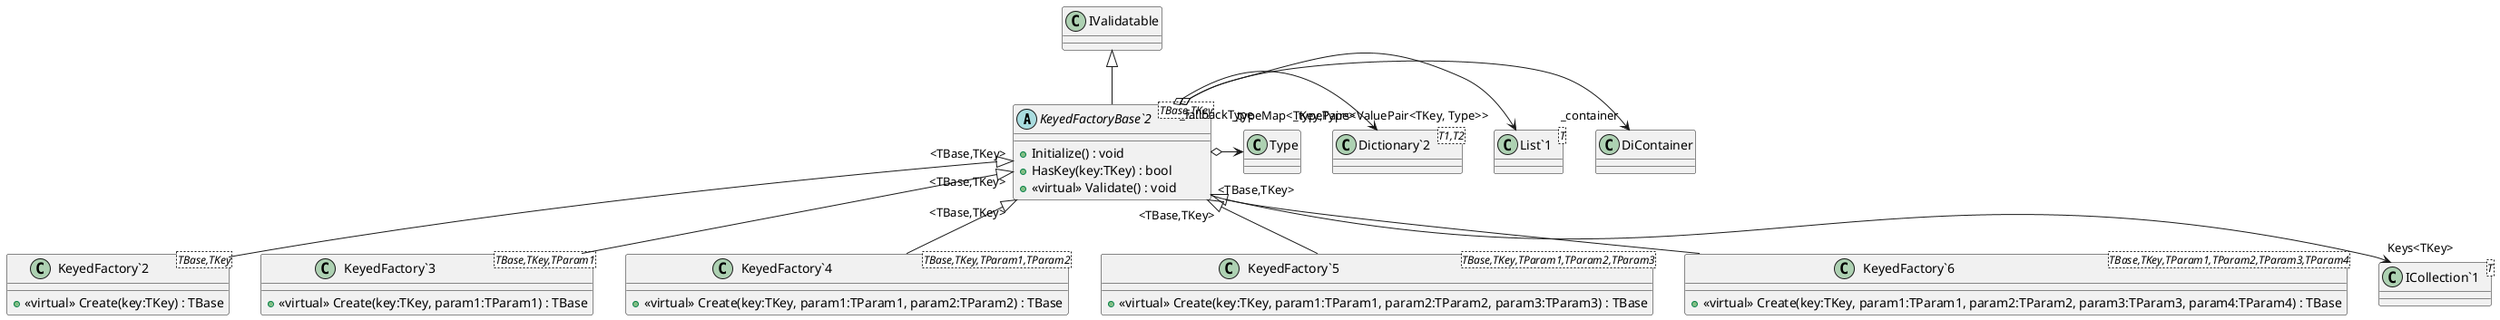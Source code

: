 @startuml
abstract class "KeyedFactoryBase`2"<TBase,TKey> {
    + Initialize() : void
    + HasKey(key:TKey) : bool
    + <<virtual>> Validate() : void
}
class "KeyedFactory`2"<TBase,TKey> {
    + <<virtual>> Create(key:TKey) : TBase
}
class "KeyedFactory`3"<TBase,TKey,TParam1> {
    + <<virtual>> Create(key:TKey, param1:TParam1) : TBase
}
class "KeyedFactory`4"<TBase,TKey,TParam1,TParam2> {
    + <<virtual>> Create(key:TKey, param1:TParam1, param2:TParam2) : TBase
}
class "KeyedFactory`5"<TBase,TKey,TParam1,TParam2,TParam3> {
    + <<virtual>> Create(key:TKey, param1:TParam1, param2:TParam2, param3:TParam3) : TBase
}
class "KeyedFactory`6"<TBase,TKey,TParam1,TParam2,TParam3,TParam4> {
    + <<virtual>> Create(key:TKey, param1:TParam1, param2:TParam2, param3:TParam3, param4:TParam4) : TBase
}
class "List`1"<T> {
}
class "Dictionary`2"<T1,T2> {
}
class "ICollection`1"<T> {
}
IValidatable <|-- "KeyedFactoryBase`2"
"KeyedFactoryBase`2" o-> "_container" DiContainer
"KeyedFactoryBase`2" o-> "_typePairs<ValuePair<TKey, Type>>" "List`1"
"KeyedFactoryBase`2" o-> "_typeMap<TKey,Type>" "Dictionary`2"
"KeyedFactoryBase`2" o-> "_fallbackType" Type
"KeyedFactoryBase`2" --> "Keys<TKey>" "ICollection`1"
"KeyedFactoryBase`2" "<TBase,TKey>" <|-- "KeyedFactory`2"
"KeyedFactoryBase`2" "<TBase,TKey>" <|-- "KeyedFactory`3"
"KeyedFactoryBase`2" "<TBase,TKey>" <|-- "KeyedFactory`4"
"KeyedFactoryBase`2" "<TBase,TKey>" <|-- "KeyedFactory`5"
"KeyedFactoryBase`2" "<TBase,TKey>" <|-- "KeyedFactory`6"
@enduml
